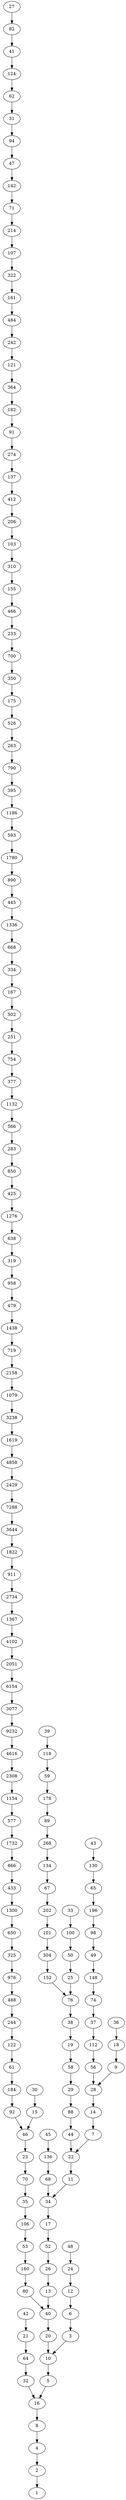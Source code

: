 digraph a {
	2 -> 1
	4 -> 2
	8 -> 4
	16 -> 8
	32 -> 16
	64 -> 32
	21 -> 64
	42 -> 21
	5 -> 16
	10 -> 5
	20 -> 10
	40 -> 20
	80 -> 40
	160 -> 80
	53 -> 160
	106 -> 53
	35 -> 106
	70 -> 35
	23 -> 70
	46 -> 23
	92 -> 46
	184 -> 92
	61 -> 184
	122 -> 61
	244 -> 122
	488 -> 244
	976 -> 488
	325 -> 976
	650 -> 325
	1300 -> 650
	433 -> 1300
	866 -> 433
	1732 -> 866
	577 -> 1732
	1154 -> 577
	2308 -> 1154
	4616 -> 2308
	9232 -> 4616
	3077 -> 9232
	6154 -> 3077
	2051 -> 6154
	4102 -> 2051
	1367 -> 4102
	2734 -> 1367
	911 -> 2734
	1822 -> 911
	3644 -> 1822
	7288 -> 3644
	2429 -> 7288
	4858 -> 2429
	1619 -> 4858
	3238 -> 1619
	1079 -> 3238
	2158 -> 1079
	719 -> 2158
	1438 -> 719
	479 -> 1438
	958 -> 479
	319 -> 958
	638 -> 319
	1276 -> 638
	425 -> 1276
	850 -> 425
	283 -> 850
	566 -> 283
	1132 -> 566
	377 -> 1132
	754 -> 377
	251 -> 754
	502 -> 251
	167 -> 502
	334 -> 167
	668 -> 334
	1336 -> 668
	445 -> 1336
	890 -> 445
	1780 -> 890
	593 -> 1780
	1186 -> 593
	395 -> 1186
	790 -> 395
	263 -> 790
	526 -> 263
	175 -> 526
	350 -> 175
	700 -> 350
	233 -> 700
	466 -> 233
	155 -> 466
	310 -> 155
	103 -> 310
	206 -> 103
	412 -> 206
	137 -> 412
	274 -> 137
	91 -> 274
	182 -> 91
	364 -> 182
	121 -> 364
	242 -> 121
	484 -> 242
	161 -> 484
	322 -> 161
	107 -> 322
	214 -> 107
	71 -> 214
	142 -> 71
	47 -> 142
	94 -> 47
	31 -> 94
	62 -> 31
	124 -> 62
	41 -> 124
	82 -> 41
	27 -> 82
	15 -> 46
	30 -> 15
	13 -> 40
	26 -> 13
	52 -> 26
	17 -> 52
	34 -> 17
	68 -> 34
	136 -> 68
	45 -> 136
	11 -> 34
	22 -> 11
	44 -> 22
	88 -> 44
	29 -> 88
	58 -> 29
	19 -> 58
	38 -> 19
	76 -> 38
	152 -> 76
	304 -> 152
	101 -> 304
	202 -> 101
	67 -> 202
	134 -> 67
	268 -> 134
	89 -> 268
	178 -> 89
	59 -> 178
	118 -> 59
	39 -> 118
	25 -> 76
	50 -> 25
	100 -> 50
	33 -> 100
	7 -> 22
	14 -> 7
	28 -> 14
	56 -> 28
	112 -> 56
	37 -> 112
	74 -> 37
	148 -> 74
	49 -> 148
	98 -> 49
	196 -> 98
	65 -> 196
	130 -> 65
	43 -> 130
	9 -> 28
	18 -> 9
	36 -> 18
	3 -> 10
	6 -> 3
	12 -> 6
	24 -> 12
	48 -> 24
}
